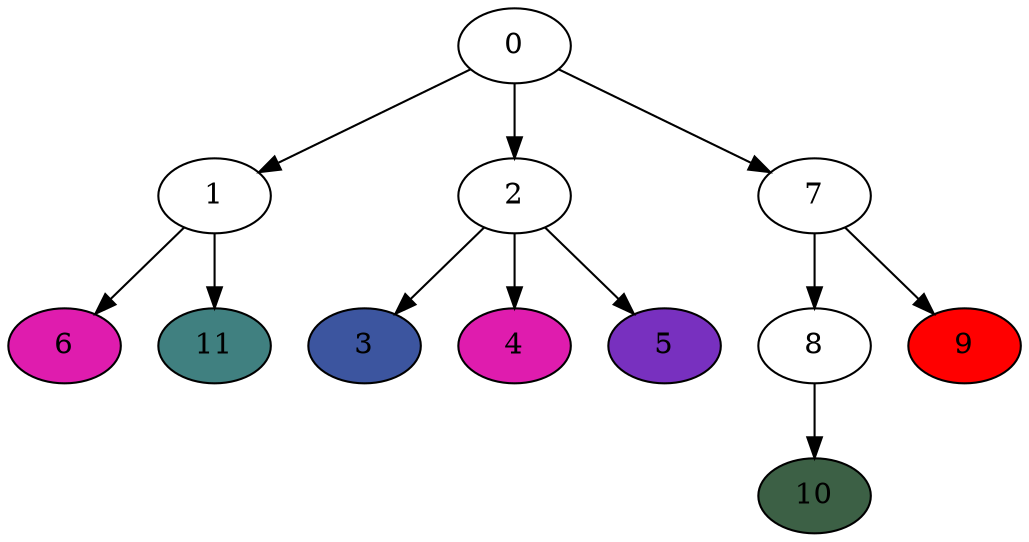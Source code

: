 digraph start{
0->1;
1->6;
6 [style=filled,fillcolor="0.875 0.875 0.875"]
1->11;
11 [style=filled,fillcolor="0.5 0.5 0.5"]
0->2;
2->3;
3 [style=filled,fillcolor="0.625 0.625 0.625"]
2->4;
4 [style=filled,fillcolor="0.875 0.875 0.875"]
2->5;
5 [style=filled,fillcolor="0.75 0.75 0.75"]
0->7;
7->8;
8->10;
10 [style=filled,fillcolor="0.375 0.375 0.375"]
7->9;
9 [style=filled,fillcolor="1.0 1.0 1.0"]
}